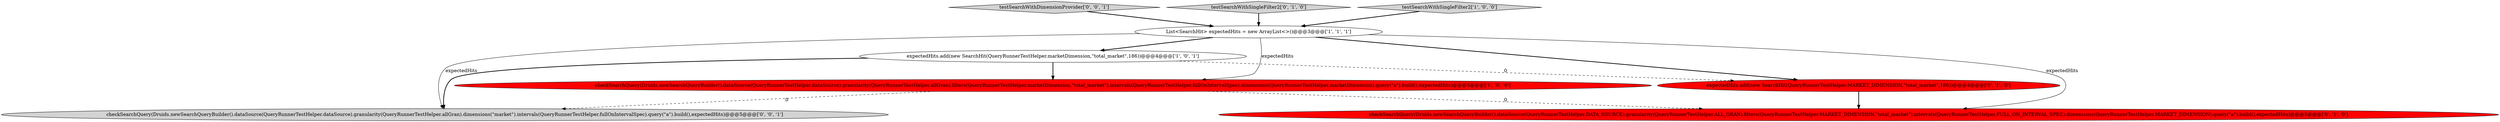 digraph {
1 [style = filled, label = "checkSearchQuery(Druids.newSearchQueryBuilder().dataSource(QueryRunnerTestHelper.dataSource).granularity(QueryRunnerTestHelper.allGran).filters(QueryRunnerTestHelper.marketDimension,\"total_market\").intervals(QueryRunnerTestHelper.fullOnIntervalSpec).dimensions(QueryRunnerTestHelper.marketDimension).query(\"a\").build(),expectedHits)@@@5@@@['1', '0', '0']", fillcolor = red, shape = ellipse image = "AAA1AAABBB1BBB"];
8 [style = filled, label = "testSearchWithDimensionProvider['0', '0', '1']", fillcolor = lightgray, shape = diamond image = "AAA0AAABBB3BBB"];
7 [style = filled, label = "checkSearchQuery(Druids.newSearchQueryBuilder().dataSource(QueryRunnerTestHelper.dataSource).granularity(QueryRunnerTestHelper.allGran).dimensions(\"market\").intervals(QueryRunnerTestHelper.fullOnIntervalSpec).query(\"a\").build(),expectedHits)@@@5@@@['0', '0', '1']", fillcolor = lightgray, shape = ellipse image = "AAA0AAABBB3BBB"];
4 [style = filled, label = "expectedHits.add(new SearchHit(QueryRunnerTestHelper.MARKET_DIMENSION,\"total_market\",186))@@@4@@@['0', '1', '0']", fillcolor = red, shape = ellipse image = "AAA1AAABBB2BBB"];
5 [style = filled, label = "testSearchWithSingleFilter2['0', '1', '0']", fillcolor = lightgray, shape = diamond image = "AAA0AAABBB2BBB"];
2 [style = filled, label = "List<SearchHit> expectedHits = new ArrayList<>()@@@3@@@['1', '1', '1']", fillcolor = white, shape = ellipse image = "AAA0AAABBB1BBB"];
6 [style = filled, label = "checkSearchQuery(Druids.newSearchQueryBuilder().dataSource(QueryRunnerTestHelper.DATA_SOURCE).granularity(QueryRunnerTestHelper.ALL_GRAN).filters(QueryRunnerTestHelper.MARKET_DIMENSION,\"total_market\").intervals(QueryRunnerTestHelper.FULL_ON_INTERVAL_SPEC).dimensions(QueryRunnerTestHelper.MARKET_DIMENSION).query(\"a\").build(),expectedHits)@@@5@@@['0', '1', '0']", fillcolor = red, shape = ellipse image = "AAA1AAABBB2BBB"];
0 [style = filled, label = "testSearchWithSingleFilter2['1', '0', '0']", fillcolor = lightgray, shape = diamond image = "AAA0AAABBB1BBB"];
3 [style = filled, label = "expectedHits.add(new SearchHit(QueryRunnerTestHelper.marketDimension,\"total_market\",186))@@@4@@@['1', '0', '1']", fillcolor = white, shape = ellipse image = "AAA0AAABBB1BBB"];
2->1 [style = solid, label="expectedHits"];
5->2 [style = bold, label=""];
1->7 [style = dashed, label="0"];
3->1 [style = bold, label=""];
3->7 [style = bold, label=""];
8->2 [style = bold, label=""];
2->6 [style = solid, label="expectedHits"];
2->4 [style = bold, label=""];
4->6 [style = bold, label=""];
2->7 [style = solid, label="expectedHits"];
3->4 [style = dashed, label="0"];
1->6 [style = dashed, label="0"];
2->3 [style = bold, label=""];
0->2 [style = bold, label=""];
}
